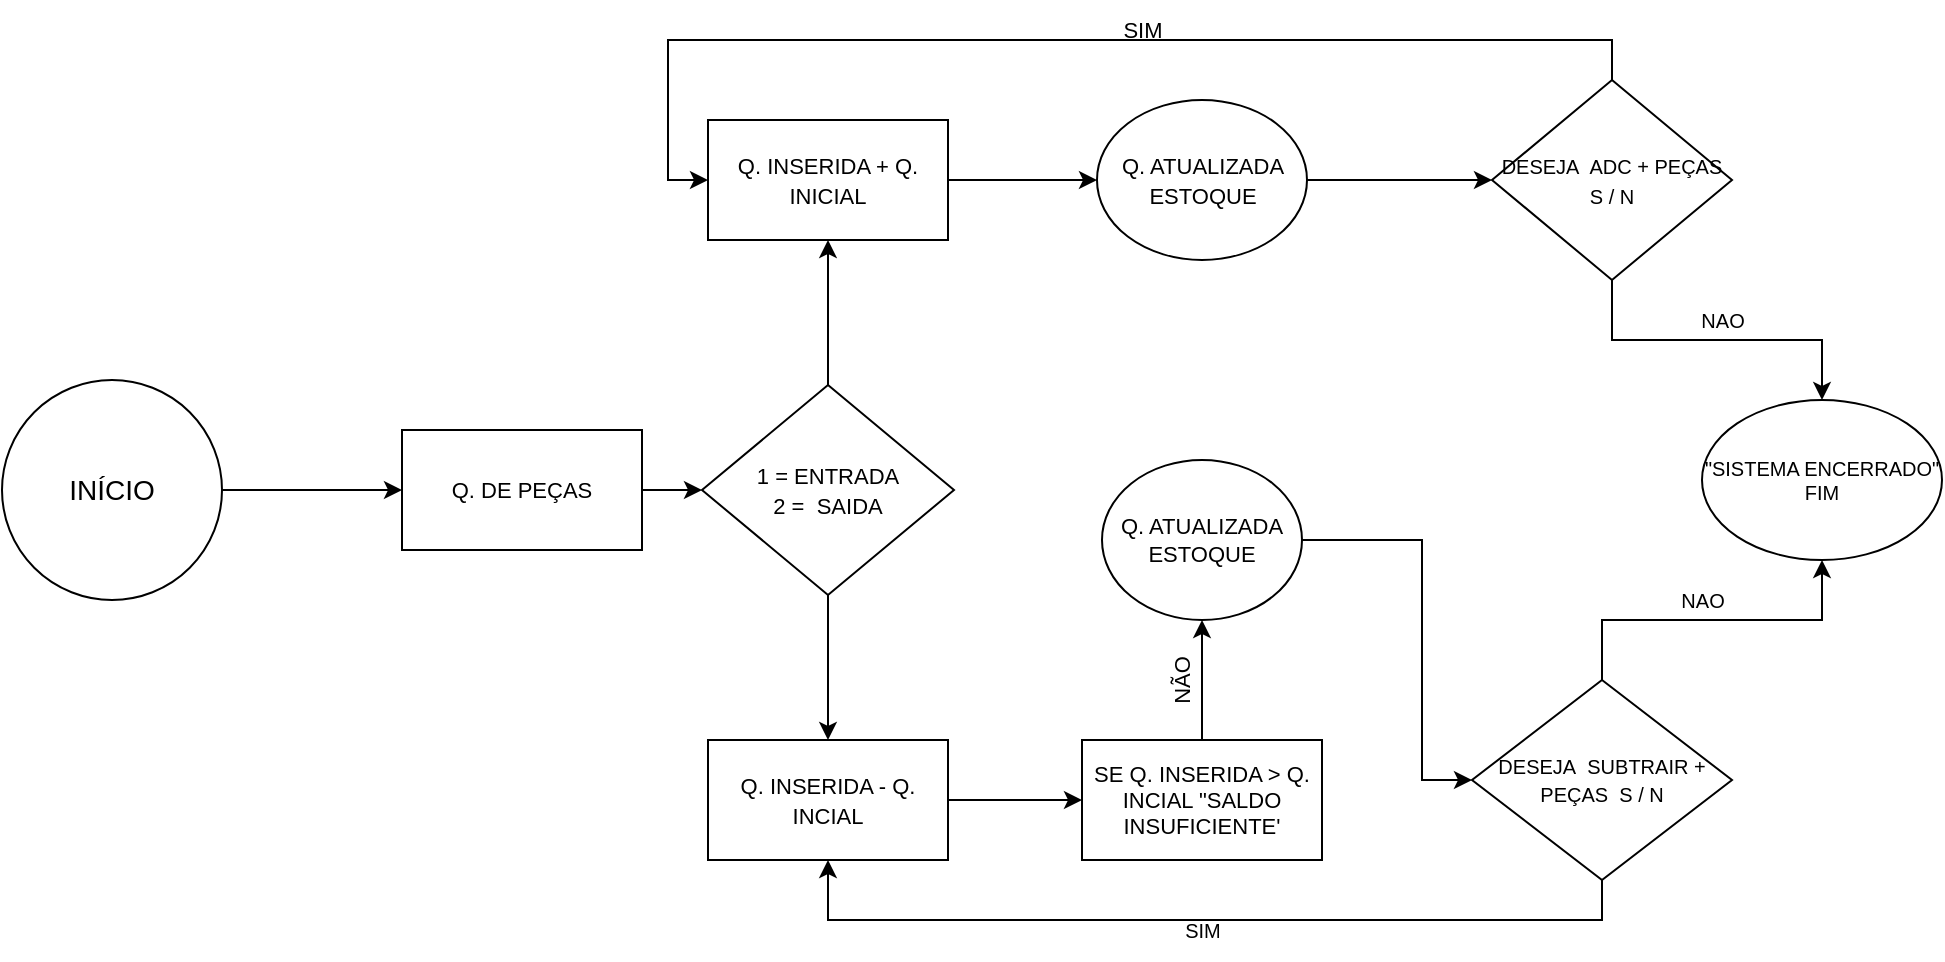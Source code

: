 <mxfile version="20.8.11" type="github">
  <diagram id="4kXyg0ouCxo8H8XmWsvS" name="Página-1">
    <mxGraphModel dx="1120" dy="484" grid="1" gridSize="10" guides="1" tooltips="1" connect="1" arrows="1" fold="1" page="1" pageScale="1" pageWidth="827" pageHeight="1169" math="0" shadow="0">
      <root>
        <mxCell id="0" />
        <mxCell id="1" parent="0" />
        <mxCell id="Ceay2bRBBeD_kl4wHXzj-3" style="edgeStyle=orthogonalEdgeStyle;rounded=0;orthogonalLoop=1;jettySize=auto;html=1;exitX=1;exitY=0.5;exitDx=0;exitDy=0;entryX=0;entryY=0.5;entryDx=0;entryDy=0;" edge="1" parent="1" source="Ceay2bRBBeD_kl4wHXzj-1" target="Ceay2bRBBeD_kl4wHXzj-6">
          <mxGeometry relative="1" as="geometry">
            <mxPoint x="190" y="290" as="targetPoint" />
            <Array as="points">
              <mxPoint x="200" y="275" />
            </Array>
          </mxGeometry>
        </mxCell>
        <mxCell id="Ceay2bRBBeD_kl4wHXzj-1" value="&lt;font style=&quot;font-size: 14px;&quot;&gt;INÍCIO&lt;/font&gt;" style="ellipse;whiteSpace=wrap;html=1;" vertex="1" parent="1">
          <mxGeometry x="10" y="220" width="110" height="110" as="geometry" />
        </mxCell>
        <mxCell id="Ceay2bRBBeD_kl4wHXzj-10" style="edgeStyle=orthogonalEdgeStyle;rounded=0;orthogonalLoop=1;jettySize=auto;html=1;exitX=1;exitY=0.5;exitDx=0;exitDy=0;" edge="1" parent="1" source="Ceay2bRBBeD_kl4wHXzj-6">
          <mxGeometry relative="1" as="geometry">
            <mxPoint x="360" y="275" as="targetPoint" />
          </mxGeometry>
        </mxCell>
        <mxCell id="Ceay2bRBBeD_kl4wHXzj-6" value="&lt;font style=&quot;font-size: 11px;&quot;&gt;Q. DE PEÇAS&lt;/font&gt;" style="rounded=0;whiteSpace=wrap;html=1;shadow=0;" vertex="1" parent="1">
          <mxGeometry x="210" y="245" width="120" height="60" as="geometry" />
        </mxCell>
        <mxCell id="Ceay2bRBBeD_kl4wHXzj-14" value="" style="edgeStyle=orthogonalEdgeStyle;rounded=0;orthogonalLoop=1;jettySize=auto;html=1;" edge="1" parent="1" source="Ceay2bRBBeD_kl4wHXzj-8" target="Ceay2bRBBeD_kl4wHXzj-13">
          <mxGeometry relative="1" as="geometry" />
        </mxCell>
        <mxCell id="Ceay2bRBBeD_kl4wHXzj-15" style="edgeStyle=orthogonalEdgeStyle;rounded=0;orthogonalLoop=1;jettySize=auto;html=1;" edge="1" parent="1" source="Ceay2bRBBeD_kl4wHXzj-8" target="Ceay2bRBBeD_kl4wHXzj-12">
          <mxGeometry relative="1" as="geometry" />
        </mxCell>
        <mxCell id="Ceay2bRBBeD_kl4wHXzj-8" value="&lt;font style=&quot;font-size: 11px;&quot;&gt;1 = ENTRADA&lt;br&gt;2 =&amp;nbsp; SAIDA&lt;/font&gt;" style="rhombus;whiteSpace=wrap;html=1;shadow=0;" vertex="1" parent="1">
          <mxGeometry x="360" y="222.5" width="126" height="105" as="geometry" />
        </mxCell>
        <mxCell id="Ceay2bRBBeD_kl4wHXzj-31" value="" style="edgeStyle=orthogonalEdgeStyle;rounded=0;orthogonalLoop=1;jettySize=auto;html=1;fontSize=11;" edge="1" parent="1" source="Ceay2bRBBeD_kl4wHXzj-12" target="Ceay2bRBBeD_kl4wHXzj-30">
          <mxGeometry relative="1" as="geometry" />
        </mxCell>
        <mxCell id="Ceay2bRBBeD_kl4wHXzj-12" value="&lt;font style=&quot;font-size: 11px;&quot;&gt;Q. INSERIDA + Q. INICIAL&lt;/font&gt;" style="whiteSpace=wrap;html=1;shadow=0;" vertex="1" parent="1">
          <mxGeometry x="363" y="90" width="120" height="60" as="geometry" />
        </mxCell>
        <mxCell id="Ceay2bRBBeD_kl4wHXzj-17" style="edgeStyle=orthogonalEdgeStyle;rounded=0;orthogonalLoop=1;jettySize=auto;html=1;entryX=0;entryY=0.5;entryDx=0;entryDy=0;fontSize=11;" edge="1" parent="1" source="Ceay2bRBBeD_kl4wHXzj-13" target="Ceay2bRBBeD_kl4wHXzj-16">
          <mxGeometry relative="1" as="geometry" />
        </mxCell>
        <mxCell id="Ceay2bRBBeD_kl4wHXzj-13" value="&lt;font style=&quot;font-size: 11px;&quot;&gt;Q. INSERIDA - Q. INCIAL&lt;/font&gt;" style="whiteSpace=wrap;html=1;shadow=0;" vertex="1" parent="1">
          <mxGeometry x="363" y="400" width="120" height="60" as="geometry" />
        </mxCell>
        <mxCell id="Ceay2bRBBeD_kl4wHXzj-29" value="" style="edgeStyle=orthogonalEdgeStyle;rounded=0;orthogonalLoop=1;jettySize=auto;html=1;fontSize=11;" edge="1" parent="1" source="Ceay2bRBBeD_kl4wHXzj-16" target="Ceay2bRBBeD_kl4wHXzj-28">
          <mxGeometry relative="1" as="geometry" />
        </mxCell>
        <mxCell id="Ceay2bRBBeD_kl4wHXzj-16" value="SE Q. INSERIDA &amp;gt; Q. INCIAL &quot;SALDO INSUFICIENTE&#39;" style="whiteSpace=wrap;html=1;shadow=0;fontSize=11;" vertex="1" parent="1">
          <mxGeometry x="550" y="400" width="120" height="60" as="geometry" />
        </mxCell>
        <mxCell id="Ceay2bRBBeD_kl4wHXzj-37" value="" style="edgeStyle=orthogonalEdgeStyle;rounded=0;orthogonalLoop=1;jettySize=auto;html=1;fontSize=11;" edge="1" parent="1" source="Ceay2bRBBeD_kl4wHXzj-28" target="Ceay2bRBBeD_kl4wHXzj-36">
          <mxGeometry relative="1" as="geometry">
            <Array as="points">
              <mxPoint x="720" y="300" />
              <mxPoint x="720" y="420" />
            </Array>
          </mxGeometry>
        </mxCell>
        <mxCell id="Ceay2bRBBeD_kl4wHXzj-28" value="Q. ATUALIZADA ESTOQUE" style="ellipse;whiteSpace=wrap;html=1;fontSize=11;shadow=0;" vertex="1" parent="1">
          <mxGeometry x="560" y="260" width="100" height="80" as="geometry" />
        </mxCell>
        <mxCell id="Ceay2bRBBeD_kl4wHXzj-35" value="" style="edgeStyle=orthogonalEdgeStyle;rounded=0;orthogonalLoop=1;jettySize=auto;html=1;fontSize=11;" edge="1" parent="1" source="Ceay2bRBBeD_kl4wHXzj-30" target="Ceay2bRBBeD_kl4wHXzj-34">
          <mxGeometry relative="1" as="geometry" />
        </mxCell>
        <mxCell id="Ceay2bRBBeD_kl4wHXzj-30" value="&lt;div style=&quot;&quot;&gt;&lt;span style=&quot;font-size: 11px;&quot;&gt;Q. ATUALIZADA ESTOQUE&lt;/span&gt;&lt;br&gt;&lt;/div&gt;" style="ellipse;whiteSpace=wrap;html=1;shadow=0;align=center;" vertex="1" parent="1">
          <mxGeometry x="557.5" y="80" width="105" height="80" as="geometry" />
        </mxCell>
        <mxCell id="Ceay2bRBBeD_kl4wHXzj-32" value="NÃO" style="text;strokeColor=none;align=center;fillColor=none;html=1;verticalAlign=middle;whiteSpace=wrap;rounded=0;fontSize=11;rotation=-90;" vertex="1" parent="1">
          <mxGeometry x="580" y="360" width="40" height="20" as="geometry" />
        </mxCell>
        <mxCell id="Ceay2bRBBeD_kl4wHXzj-38" style="edgeStyle=orthogonalEdgeStyle;rounded=0;orthogonalLoop=1;jettySize=auto;html=1;exitX=0.5;exitY=0;exitDx=0;exitDy=0;entryX=0;entryY=0.5;entryDx=0;entryDy=0;fontSize=11;" edge="1" parent="1" source="Ceay2bRBBeD_kl4wHXzj-34" target="Ceay2bRBBeD_kl4wHXzj-12">
          <mxGeometry relative="1" as="geometry" />
        </mxCell>
        <mxCell id="Ceay2bRBBeD_kl4wHXzj-45" style="edgeStyle=orthogonalEdgeStyle;rounded=0;orthogonalLoop=1;jettySize=auto;html=1;exitX=0.5;exitY=1;exitDx=0;exitDy=0;fontSize=10;" edge="1" parent="1" source="Ceay2bRBBeD_kl4wHXzj-34" target="Ceay2bRBBeD_kl4wHXzj-44">
          <mxGeometry relative="1" as="geometry" />
        </mxCell>
        <mxCell id="Ceay2bRBBeD_kl4wHXzj-34" value="&lt;font style=&quot;&quot;&gt;&lt;font style=&quot;font-size: 10px;&quot;&gt;DESEJA&amp;nbsp; ADC + PEÇAS S / N&lt;/font&gt;&lt;br&gt;&lt;/font&gt;" style="rhombus;whiteSpace=wrap;html=1;shadow=0;" vertex="1" parent="1">
          <mxGeometry x="755" y="70" width="120" height="100" as="geometry" />
        </mxCell>
        <mxCell id="Ceay2bRBBeD_kl4wHXzj-42" style="edgeStyle=orthogonalEdgeStyle;rounded=0;orthogonalLoop=1;jettySize=auto;html=1;exitX=0.5;exitY=1;exitDx=0;exitDy=0;entryX=0.5;entryY=1;entryDx=0;entryDy=0;fontSize=10;" edge="1" parent="1" source="Ceay2bRBBeD_kl4wHXzj-36" target="Ceay2bRBBeD_kl4wHXzj-13">
          <mxGeometry relative="1" as="geometry" />
        </mxCell>
        <mxCell id="Ceay2bRBBeD_kl4wHXzj-46" style="edgeStyle=orthogonalEdgeStyle;rounded=0;orthogonalLoop=1;jettySize=auto;html=1;exitX=0.5;exitY=0;exitDx=0;exitDy=0;entryX=0.5;entryY=1;entryDx=0;entryDy=0;fontSize=10;" edge="1" parent="1" source="Ceay2bRBBeD_kl4wHXzj-36" target="Ceay2bRBBeD_kl4wHXzj-44">
          <mxGeometry relative="1" as="geometry" />
        </mxCell>
        <mxCell id="Ceay2bRBBeD_kl4wHXzj-36" value="&lt;font style=&quot;font-size: 10px;&quot;&gt;DESEJA&amp;nbsp; SUBTRAIR + PEÇAS&amp;nbsp; S / N&lt;/font&gt;" style="rhombus;whiteSpace=wrap;html=1;fontSize=11;shadow=0;align=center;" vertex="1" parent="1">
          <mxGeometry x="745" y="370" width="130" height="100" as="geometry" />
        </mxCell>
        <mxCell id="Ceay2bRBBeD_kl4wHXzj-40" value="SIM" style="text;html=1;align=center;verticalAlign=middle;resizable=0;points=[];autosize=1;strokeColor=none;fillColor=none;fontSize=11;" vertex="1" parent="1">
          <mxGeometry x="560" y="30" width="40" height="30" as="geometry" />
        </mxCell>
        <mxCell id="Ceay2bRBBeD_kl4wHXzj-43" value="SIM" style="text;html=1;align=center;verticalAlign=middle;resizable=0;points=[];autosize=1;strokeColor=none;fillColor=none;fontSize=10;" vertex="1" parent="1">
          <mxGeometry x="590" y="480" width="40" height="30" as="geometry" />
        </mxCell>
        <mxCell id="Ceay2bRBBeD_kl4wHXzj-44" value="&quot;SISTEMA ENCERRADO&quot;&lt;br&gt;FIM" style="ellipse;whiteSpace=wrap;html=1;shadow=0;fontSize=10;" vertex="1" parent="1">
          <mxGeometry x="860" y="230" width="120" height="80" as="geometry" />
        </mxCell>
        <mxCell id="Ceay2bRBBeD_kl4wHXzj-47" value="NAO" style="text;html=1;align=center;verticalAlign=middle;resizable=0;points=[];autosize=1;strokeColor=none;fillColor=none;fontSize=10;" vertex="1" parent="1">
          <mxGeometry x="845" y="175" width="50" height="30" as="geometry" />
        </mxCell>
        <mxCell id="Ceay2bRBBeD_kl4wHXzj-48" value="NAO" style="text;html=1;align=center;verticalAlign=middle;resizable=0;points=[];autosize=1;strokeColor=none;fillColor=none;fontSize=10;" vertex="1" parent="1">
          <mxGeometry x="835" y="315" width="50" height="30" as="geometry" />
        </mxCell>
      </root>
    </mxGraphModel>
  </diagram>
</mxfile>
